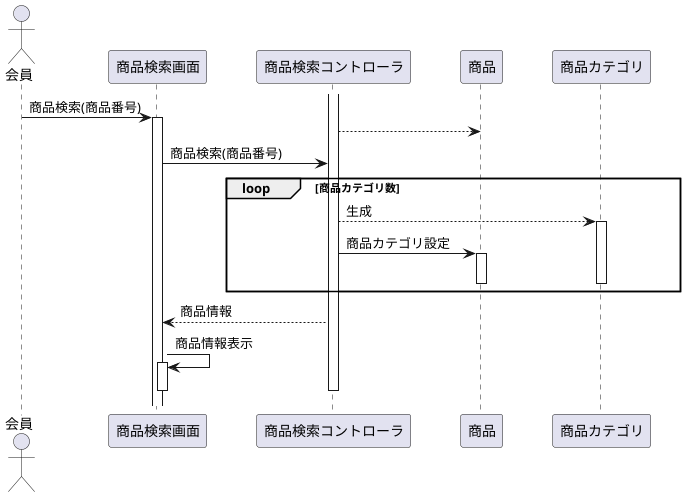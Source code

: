 @startuml 演習4-5
skinparam participantPadding 20

actor 会員
participant 商品検索画面
participant 商品検索コントローラ
participant 商品
participant 商品カテゴリ

会員 -> 商品検索画面 : 商品検索(商品番号)
activate 商品検索画面
商品検索コントローラ --> 商品
商品検索画面 -> 商品検索コントローラ : 商品検索(商品番号)
loop 商品カテゴリ数
  商品検索コントローラ --> 商品カテゴリ : 生成
  activate 商品カテゴリ
  商品検索コントローラ -> 商品 : 商品カテゴリ設定
  activate 商品
  deactivate 商品
  deactivate 商品カテゴリ
end
activate 商品検索コントローラ
商品検索コントローラ --> 商品検索画面 : 商品情報
商品検索画面 -> 商品検索画面 : 商品情報表示
activate 商品検索画面
deactivate 商品検索コントローラ
deactivate 商品検索画面
@enduml

